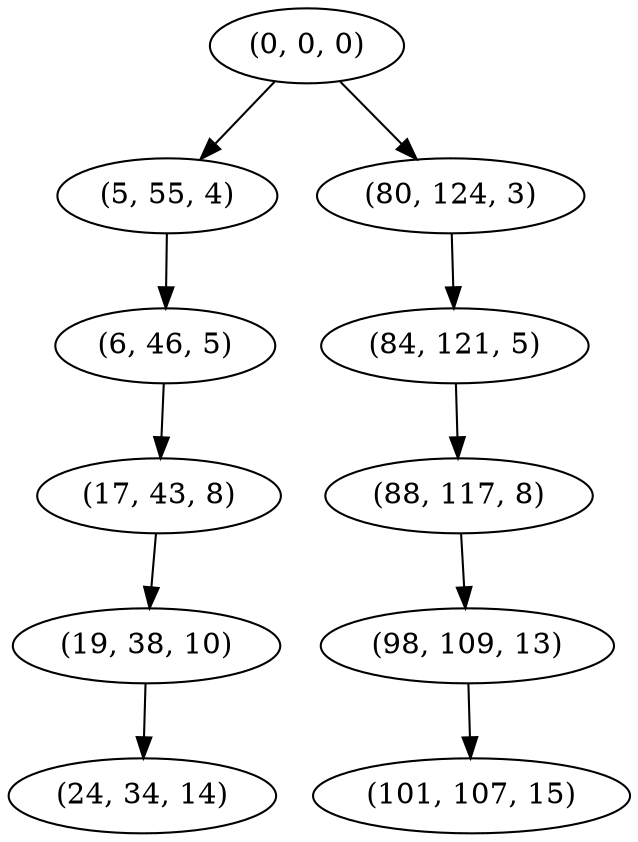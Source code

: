 digraph tree {
    "(0, 0, 0)";
    "(5, 55, 4)";
    "(6, 46, 5)";
    "(17, 43, 8)";
    "(19, 38, 10)";
    "(24, 34, 14)";
    "(80, 124, 3)";
    "(84, 121, 5)";
    "(88, 117, 8)";
    "(98, 109, 13)";
    "(101, 107, 15)";
    "(0, 0, 0)" -> "(5, 55, 4)";
    "(0, 0, 0)" -> "(80, 124, 3)";
    "(5, 55, 4)" -> "(6, 46, 5)";
    "(6, 46, 5)" -> "(17, 43, 8)";
    "(17, 43, 8)" -> "(19, 38, 10)";
    "(19, 38, 10)" -> "(24, 34, 14)";
    "(80, 124, 3)" -> "(84, 121, 5)";
    "(84, 121, 5)" -> "(88, 117, 8)";
    "(88, 117, 8)" -> "(98, 109, 13)";
    "(98, 109, 13)" -> "(101, 107, 15)";
}

